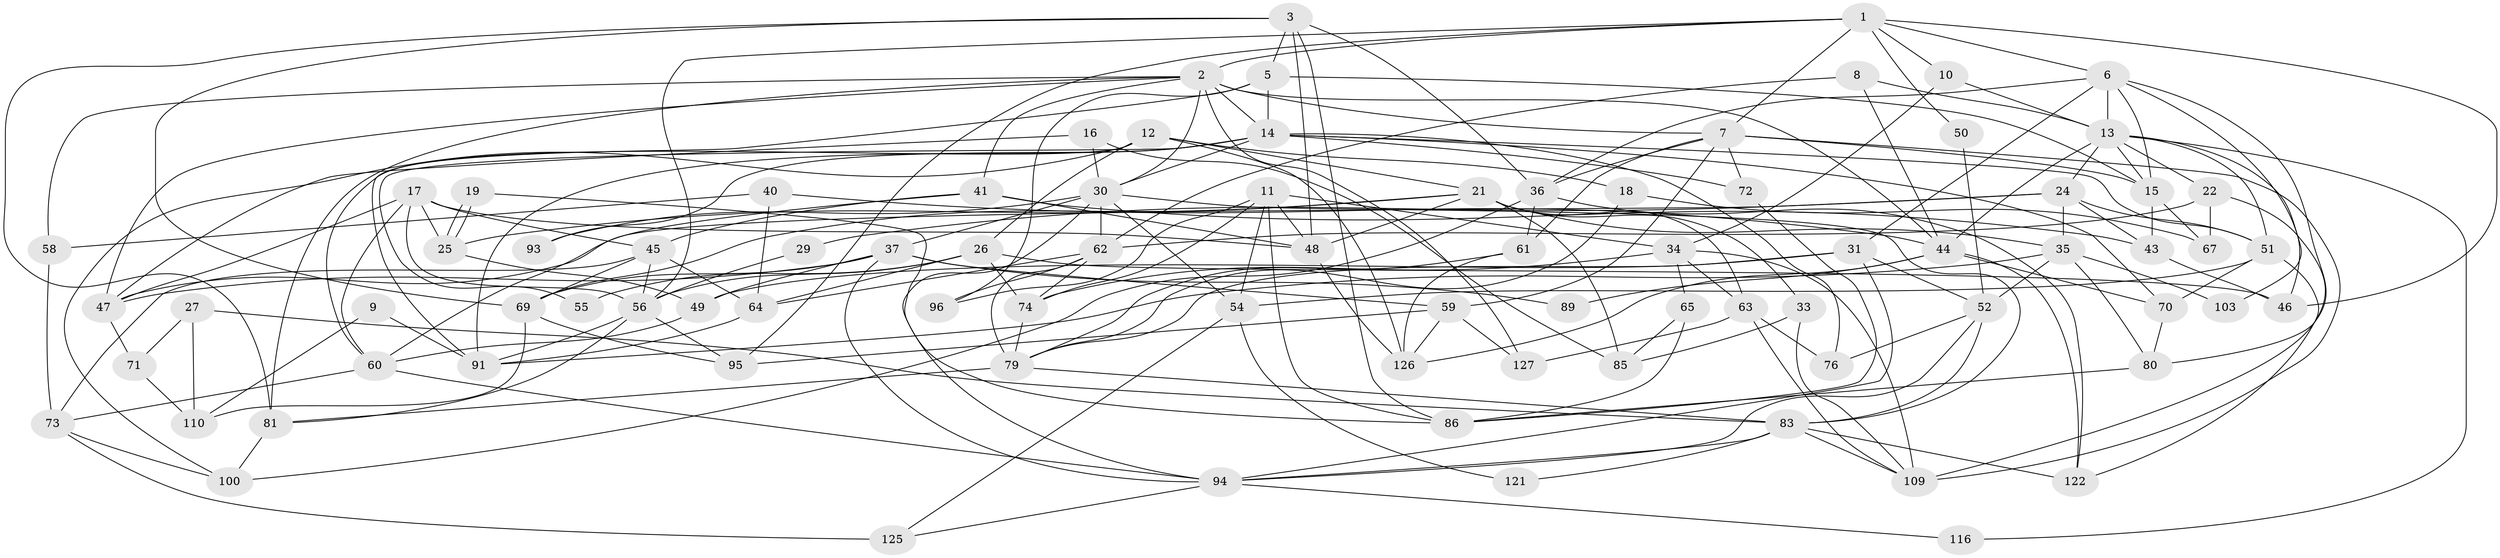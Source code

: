 // Generated by graph-tools (version 1.1) at 2025/24/03/03/25 07:24:01]
// undirected, 85 vertices, 210 edges
graph export_dot {
graph [start="1"]
  node [color=gray90,style=filled];
  1 [super="+75"];
  2 [super="+82"];
  3 [super="+4"];
  5 [super="+20"];
  6 [super="+84"];
  7 [super="+53"];
  8;
  9;
  10;
  11;
  12 [super="+57"];
  13 [super="+23"];
  14 [super="+92"];
  15 [super="+32"];
  16;
  17 [super="+118"];
  18;
  19;
  21 [super="+120"];
  22 [super="+42"];
  24 [super="+28"];
  25 [super="+90"];
  26 [super="+106"];
  27;
  29;
  30 [super="+38"];
  31 [super="+78"];
  33;
  34 [super="+111"];
  35 [super="+124"];
  36 [super="+39"];
  37;
  40;
  41;
  43;
  44 [super="+88"];
  45 [super="+115"];
  46 [super="+105"];
  47 [super="+87"];
  48 [super="+102"];
  49;
  50;
  51 [super="+98"];
  52 [super="+97"];
  54 [super="+77"];
  55;
  56 [super="+104"];
  58;
  59 [super="+66"];
  60 [super="+68"];
  61;
  62 [super="+117"];
  63;
  64 [super="+112"];
  65;
  67;
  69;
  70 [super="+107"];
  71;
  72;
  73 [super="+119"];
  74;
  76;
  79 [super="+108"];
  80;
  81;
  83 [super="+123"];
  85 [super="+99"];
  86 [super="+101"];
  89;
  91;
  93;
  94 [super="+114"];
  95;
  96;
  100;
  103;
  109 [super="+113"];
  110;
  116;
  121;
  122;
  125;
  126;
  127;
  1 -- 7;
  1 -- 10;
  1 -- 50;
  1 -- 56;
  1 -- 95;
  1 -- 2;
  1 -- 6;
  1 -- 46;
  2 -- 58;
  2 -- 14;
  2 -- 41;
  2 -- 81;
  2 -- 7;
  2 -- 30;
  2 -- 127;
  2 -- 47;
  2 -- 44;
  3 -- 5;
  3 -- 69;
  3 -- 81;
  3 -- 86;
  3 -- 48;
  3 -- 36;
  5 -- 96;
  5 -- 14;
  5 -- 91;
  5 -- 15;
  6 -- 31;
  6 -- 13 [weight=2];
  6 -- 80;
  6 -- 103;
  6 -- 15;
  6 -- 36;
  7 -- 61;
  7 -- 72;
  7 -- 59;
  7 -- 109;
  7 -- 15;
  7 -- 36;
  8 -- 13;
  8 -- 44;
  8 -- 62;
  9 -- 110;
  9 -- 91;
  10 -- 13;
  10 -- 34;
  11 -- 74;
  11 -- 86;
  11 -- 54;
  11 -- 96;
  11 -- 48;
  11 -- 34;
  12 -- 100;
  12 -- 18;
  12 -- 26;
  12 -- 21;
  12 -- 126;
  12 -- 60;
  13 -- 51;
  13 -- 44;
  13 -- 116;
  13 -- 24;
  13 -- 22;
  13 -- 46;
  13 -- 15;
  14 -- 55;
  14 -- 72;
  14 -- 93;
  14 -- 51 [weight=2];
  14 -- 30;
  14 -- 91;
  14 -- 76;
  14 -- 70;
  15 -- 43;
  15 -- 67;
  16 -- 85;
  16 -- 30;
  16 -- 47;
  17 -- 60;
  17 -- 48;
  17 -- 56;
  17 -- 47;
  17 -- 45;
  17 -- 25;
  18 -- 79;
  18 -- 67;
  19 -- 25;
  19 -- 25;
  19 -- 86;
  21 -- 63;
  21 -- 69;
  21 -- 48;
  21 -- 33;
  21 -- 35;
  21 -- 85;
  21 -- 25;
  22 -- 67;
  22 -- 109;
  22 -- 62;
  24 -- 47;
  24 -- 43;
  24 -- 29;
  24 -- 35;
  24 -- 51;
  25 -- 49;
  26 -- 64;
  26 -- 46;
  26 -- 55;
  26 -- 74;
  26 -- 56;
  27 -- 110;
  27 -- 71;
  27 -- 83;
  29 -- 56;
  30 -- 62;
  30 -- 83;
  30 -- 37;
  30 -- 54;
  30 -- 93;
  30 -- 94;
  31 -- 52;
  31 -- 94;
  31 -- 49;
  31 -- 79;
  33 -- 85;
  33 -- 109;
  34 -- 74;
  34 -- 65;
  34 -- 63;
  34 -- 109;
  35 -- 103;
  35 -- 52;
  35 -- 80;
  35 -- 91;
  36 -- 61;
  36 -- 100;
  36 -- 122;
  37 -- 69;
  37 -- 47;
  37 -- 49;
  37 -- 59;
  37 -- 89;
  37 -- 94;
  40 -- 44;
  40 -- 64;
  40 -- 58;
  41 -- 48;
  41 -- 43;
  41 -- 45;
  41 -- 60;
  43 -- 46;
  44 -- 122;
  44 -- 89;
  44 -- 126;
  44 -- 70;
  45 -- 69;
  45 -- 73;
  45 -- 64;
  45 -- 56;
  47 -- 71;
  48 -- 126;
  49 -- 60;
  50 -- 52;
  51 -- 122;
  51 -- 54;
  51 -- 70;
  52 -- 94;
  52 -- 83;
  52 -- 76;
  54 -- 121;
  54 -- 125;
  56 -- 95;
  56 -- 81;
  56 -- 91;
  58 -- 73;
  59 -- 127;
  59 -- 95;
  59 -- 126;
  60 -- 73;
  60 -- 94;
  61 -- 126;
  61 -- 79;
  62 -- 79;
  62 -- 96;
  62 -- 64;
  62 -- 74;
  63 -- 109;
  63 -- 76;
  63 -- 127;
  64 -- 91;
  65 -- 86;
  65 -- 85;
  69 -- 95;
  69 -- 110;
  70 -- 80;
  71 -- 110;
  72 -- 86;
  73 -- 125;
  73 -- 100;
  74 -- 79;
  79 -- 81;
  79 -- 83;
  80 -- 86;
  81 -- 100;
  83 -- 109;
  83 -- 121;
  83 -- 122;
  83 -- 94;
  94 -- 125;
  94 -- 116;
}
